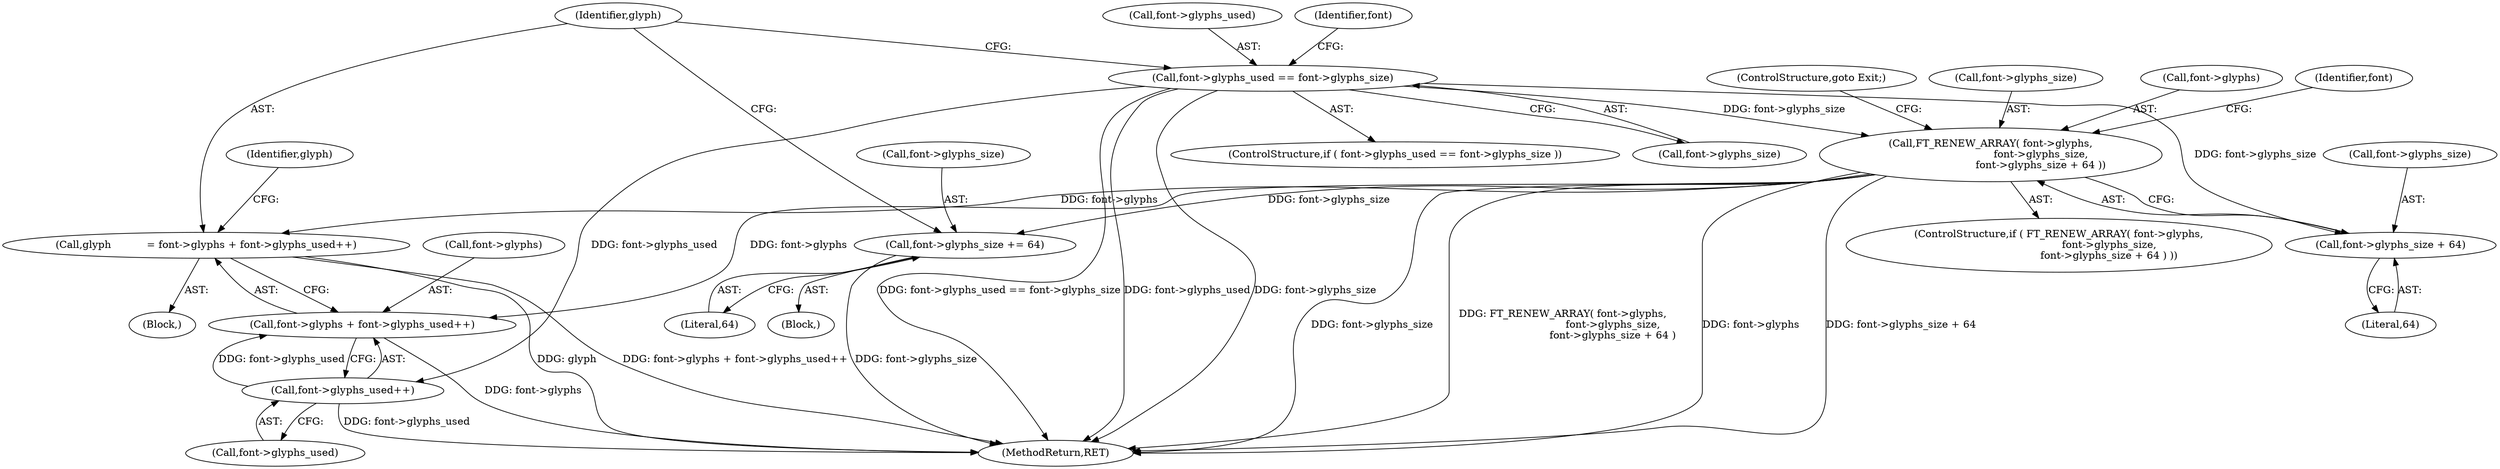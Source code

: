 digraph "0_savannah_07bdb6e289c7954e2a533039dc93c1c136099d2d@pointer" {
"1000642" [label="(Call,font->glyphs_used == font->glyphs_size)"];
"1000651" [label="(Call,FT_RENEW_ARRAY( font->glyphs,\n                               font->glyphs_size,\n                               font->glyphs_size + 64 ))"];
"1000664" [label="(Call,font->glyphs_size += 64)"];
"1000669" [label="(Call,glyph           = font->glyphs + font->glyphs_used++)"];
"1000671" [label="(Call,font->glyphs + font->glyphs_used++)"];
"1000658" [label="(Call,font->glyphs_size + 64)"];
"1000675" [label="(Call,font->glyphs_used++)"];
"1000663" [label="(ControlStructure,goto Exit;)"];
"1000642" [label="(Call,font->glyphs_used == font->glyphs_size)"];
"1000675" [label="(Call,font->glyphs_used++)"];
"1000676" [label="(Call,font->glyphs_used)"];
"1000669" [label="(Call,glyph           = font->glyphs + font->glyphs_used++)"];
"1000658" [label="(Call,font->glyphs_size + 64)"];
"1000668" [label="(Literal,64)"];
"1000670" [label="(Identifier,glyph)"];
"1000681" [label="(Identifier,glyph)"];
"1000646" [label="(Call,font->glyphs_size)"];
"1000662" [label="(Literal,64)"];
"1001571" [label="(MethodReturn,RET)"];
"1000653" [label="(Identifier,font)"];
"1000655" [label="(Call,font->glyphs_size)"];
"1000641" [label="(ControlStructure,if ( font->glyphs_used == font->glyphs_size ))"];
"1000671" [label="(Call,font->glyphs + font->glyphs_used++)"];
"1000659" [label="(Call,font->glyphs_size)"];
"1000640" [label="(Block,)"];
"1000652" [label="(Call,font->glyphs)"];
"1000664" [label="(Call,font->glyphs_size += 64)"];
"1000672" [label="(Call,font->glyphs)"];
"1000650" [label="(ControlStructure,if ( FT_RENEW_ARRAY( font->glyphs,\n                               font->glyphs_size,\n                               font->glyphs_size + 64 ) ))"];
"1000666" [label="(Identifier,font)"];
"1000643" [label="(Call,font->glyphs_used)"];
"1000649" [label="(Block,)"];
"1000651" [label="(Call,FT_RENEW_ARRAY( font->glyphs,\n                               font->glyphs_size,\n                               font->glyphs_size + 64 ))"];
"1000665" [label="(Call,font->glyphs_size)"];
"1000642" -> "1000641"  [label="AST: "];
"1000642" -> "1000646"  [label="CFG: "];
"1000643" -> "1000642"  [label="AST: "];
"1000646" -> "1000642"  [label="AST: "];
"1000653" -> "1000642"  [label="CFG: "];
"1000670" -> "1000642"  [label="CFG: "];
"1000642" -> "1001571"  [label="DDG: font->glyphs_used"];
"1000642" -> "1001571"  [label="DDG: font->glyphs_size"];
"1000642" -> "1001571"  [label="DDG: font->glyphs_used == font->glyphs_size"];
"1000642" -> "1000651"  [label="DDG: font->glyphs_size"];
"1000642" -> "1000658"  [label="DDG: font->glyphs_size"];
"1000642" -> "1000675"  [label="DDG: font->glyphs_used"];
"1000651" -> "1000650"  [label="AST: "];
"1000651" -> "1000658"  [label="CFG: "];
"1000652" -> "1000651"  [label="AST: "];
"1000655" -> "1000651"  [label="AST: "];
"1000658" -> "1000651"  [label="AST: "];
"1000663" -> "1000651"  [label="CFG: "];
"1000666" -> "1000651"  [label="CFG: "];
"1000651" -> "1001571"  [label="DDG: font->glyphs_size"];
"1000651" -> "1001571"  [label="DDG: FT_RENEW_ARRAY( font->glyphs,\n                               font->glyphs_size,\n                               font->glyphs_size + 64 )"];
"1000651" -> "1001571"  [label="DDG: font->glyphs"];
"1000651" -> "1001571"  [label="DDG: font->glyphs_size + 64"];
"1000651" -> "1000664"  [label="DDG: font->glyphs_size"];
"1000651" -> "1000669"  [label="DDG: font->glyphs"];
"1000651" -> "1000671"  [label="DDG: font->glyphs"];
"1000664" -> "1000649"  [label="AST: "];
"1000664" -> "1000668"  [label="CFG: "];
"1000665" -> "1000664"  [label="AST: "];
"1000668" -> "1000664"  [label="AST: "];
"1000670" -> "1000664"  [label="CFG: "];
"1000664" -> "1001571"  [label="DDG: font->glyphs_size"];
"1000669" -> "1000640"  [label="AST: "];
"1000669" -> "1000671"  [label="CFG: "];
"1000670" -> "1000669"  [label="AST: "];
"1000671" -> "1000669"  [label="AST: "];
"1000681" -> "1000669"  [label="CFG: "];
"1000669" -> "1001571"  [label="DDG: glyph"];
"1000669" -> "1001571"  [label="DDG: font->glyphs + font->glyphs_used++"];
"1000671" -> "1000675"  [label="CFG: "];
"1000672" -> "1000671"  [label="AST: "];
"1000675" -> "1000671"  [label="AST: "];
"1000671" -> "1001571"  [label="DDG: font->glyphs"];
"1000675" -> "1000671"  [label="DDG: font->glyphs_used"];
"1000658" -> "1000662"  [label="CFG: "];
"1000659" -> "1000658"  [label="AST: "];
"1000662" -> "1000658"  [label="AST: "];
"1000675" -> "1000676"  [label="CFG: "];
"1000676" -> "1000675"  [label="AST: "];
"1000675" -> "1001571"  [label="DDG: font->glyphs_used"];
}
